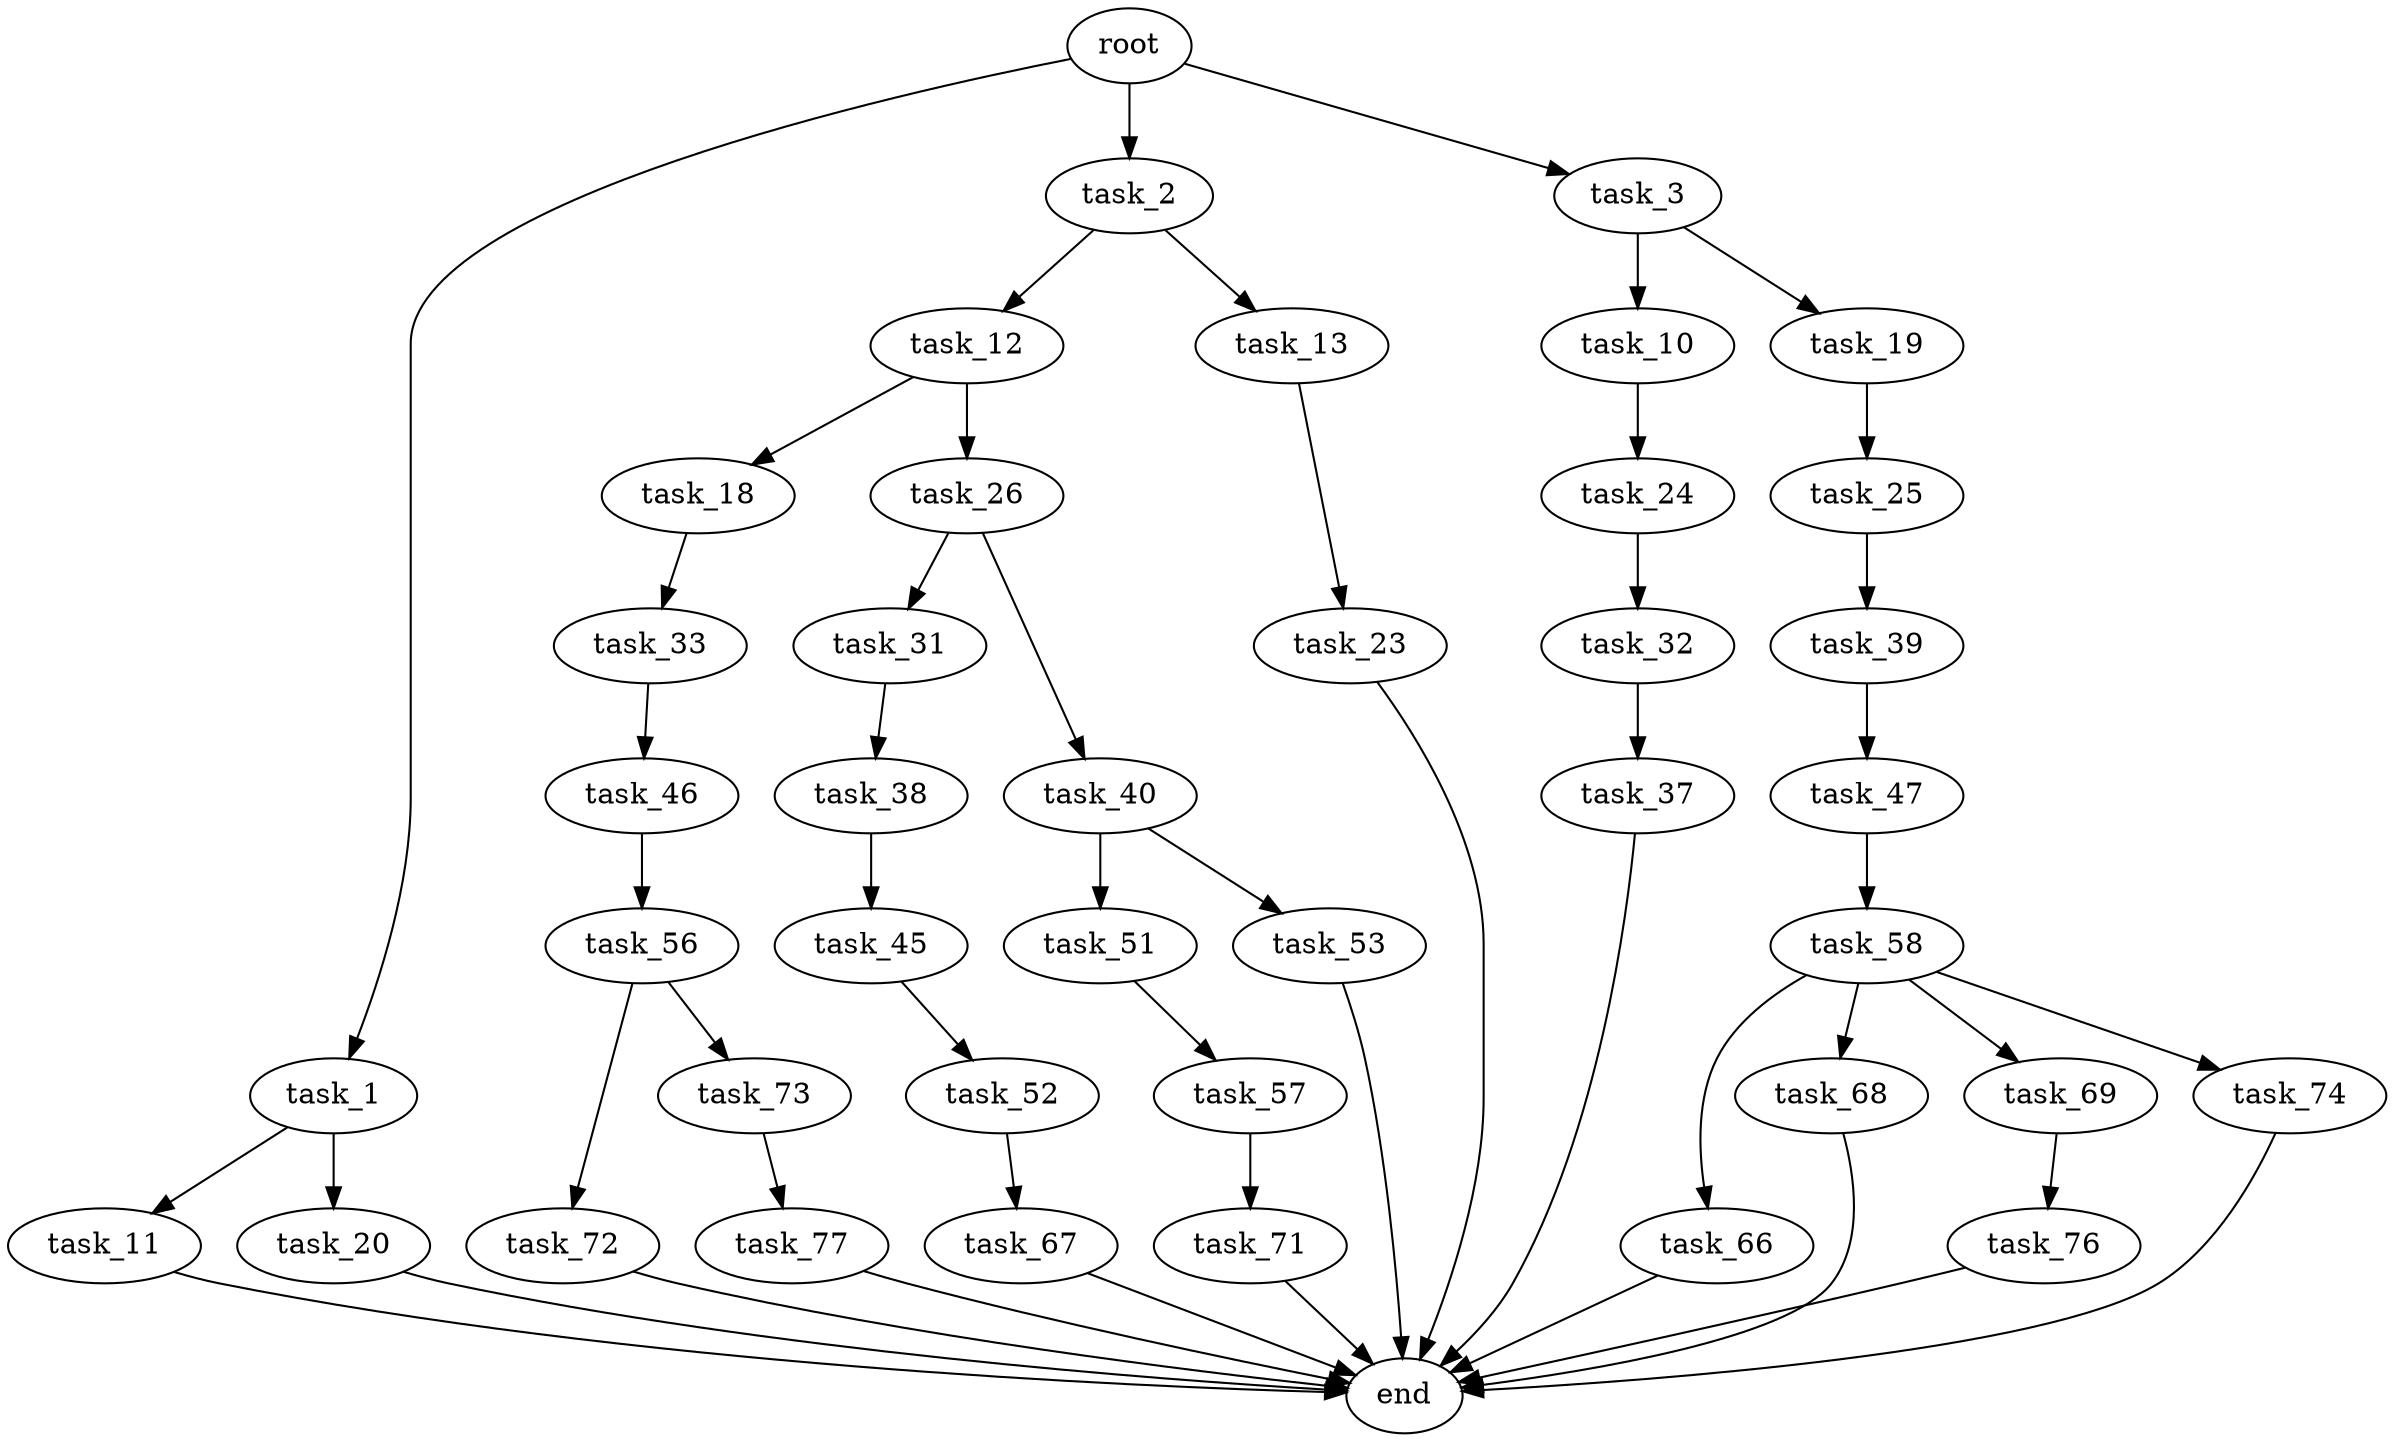 digraph G {
  root [size="0.000000"];
  task_1 [size="191352223388.000000"];
  task_2 [size="28991029248.000000"];
  task_3 [size="503995979863.000000"];
  task_10 [size="231928233984.000000"];
  task_11 [size="7306350730.000000"];
  task_12 [size="231928233984.000000"];
  task_13 [size="381587284804.000000"];
  task_18 [size="301012974819.000000"];
  task_19 [size="1989026355.000000"];
  task_20 [size="231928233984.000000"];
  task_23 [size="231928233984.000000"];
  task_24 [size="5580555684.000000"];
  task_25 [size="456951912700.000000"];
  task_26 [size="68719476736.000000"];
  task_31 [size="1177063480187.000000"];
  task_32 [size="926095119399.000000"];
  task_33 [size="3577897972.000000"];
  task_37 [size="62088864802.000000"];
  task_38 [size="8589934592.000000"];
  task_39 [size="231928233984.000000"];
  task_40 [size="6966367365.000000"];
  task_45 [size="124484609286.000000"];
  task_46 [size="12089803553.000000"];
  task_47 [size="10780384899.000000"];
  task_51 [size="139697112505.000000"];
  task_52 [size="427216564740.000000"];
  task_53 [size="8589934592.000000"];
  task_56 [size="21792143150.000000"];
  task_57 [size="100382902131.000000"];
  task_58 [size="24212732039.000000"];
  task_66 [size="134217728000.000000"];
  task_67 [size="1660922184.000000"];
  task_68 [size="68719476736.000000"];
  task_69 [size="68719476736.000000"];
  task_71 [size="1416625246.000000"];
  task_72 [size="782757789696.000000"];
  task_73 [size="28991029248.000000"];
  task_74 [size="377690048672.000000"];
  task_76 [size="30537601769.000000"];
  task_77 [size="231928233984.000000"];
  end [size="0.000000"];

  root -> task_1 [size="1.000000"];
  root -> task_2 [size="1.000000"];
  root -> task_3 [size="1.000000"];
  task_1 -> task_11 [size="134217728.000000"];
  task_1 -> task_20 [size="134217728.000000"];
  task_2 -> task_12 [size="75497472.000000"];
  task_2 -> task_13 [size="75497472.000000"];
  task_3 -> task_10 [size="411041792.000000"];
  task_3 -> task_19 [size="411041792.000000"];
  task_10 -> task_24 [size="301989888.000000"];
  task_11 -> end [size="1.000000"];
  task_12 -> task_18 [size="301989888.000000"];
  task_12 -> task_26 [size="301989888.000000"];
  task_13 -> task_23 [size="301989888.000000"];
  task_18 -> task_33 [size="209715200.000000"];
  task_19 -> task_25 [size="33554432.000000"];
  task_20 -> end [size="1.000000"];
  task_23 -> end [size="1.000000"];
  task_24 -> task_32 [size="209715200.000000"];
  task_25 -> task_39 [size="301989888.000000"];
  task_26 -> task_31 [size="134217728.000000"];
  task_26 -> task_40 [size="134217728.000000"];
  task_31 -> task_38 [size="838860800.000000"];
  task_32 -> task_37 [size="838860800.000000"];
  task_33 -> task_46 [size="75497472.000000"];
  task_37 -> end [size="1.000000"];
  task_38 -> task_45 [size="33554432.000000"];
  task_39 -> task_47 [size="301989888.000000"];
  task_40 -> task_51 [size="209715200.000000"];
  task_40 -> task_53 [size="209715200.000000"];
  task_45 -> task_52 [size="134217728.000000"];
  task_46 -> task_56 [size="301989888.000000"];
  task_47 -> task_58 [size="838860800.000000"];
  task_51 -> task_57 [size="134217728.000000"];
  task_52 -> task_67 [size="838860800.000000"];
  task_53 -> end [size="1.000000"];
  task_56 -> task_72 [size="411041792.000000"];
  task_56 -> task_73 [size="411041792.000000"];
  task_57 -> task_71 [size="411041792.000000"];
  task_58 -> task_66 [size="33554432.000000"];
  task_58 -> task_68 [size="33554432.000000"];
  task_58 -> task_69 [size="33554432.000000"];
  task_58 -> task_74 [size="33554432.000000"];
  task_66 -> end [size="1.000000"];
  task_67 -> end [size="1.000000"];
  task_68 -> end [size="1.000000"];
  task_69 -> task_76 [size="134217728.000000"];
  task_71 -> end [size="1.000000"];
  task_72 -> end [size="1.000000"];
  task_73 -> task_77 [size="75497472.000000"];
  task_74 -> end [size="1.000000"];
  task_76 -> end [size="1.000000"];
  task_77 -> end [size="1.000000"];
}
